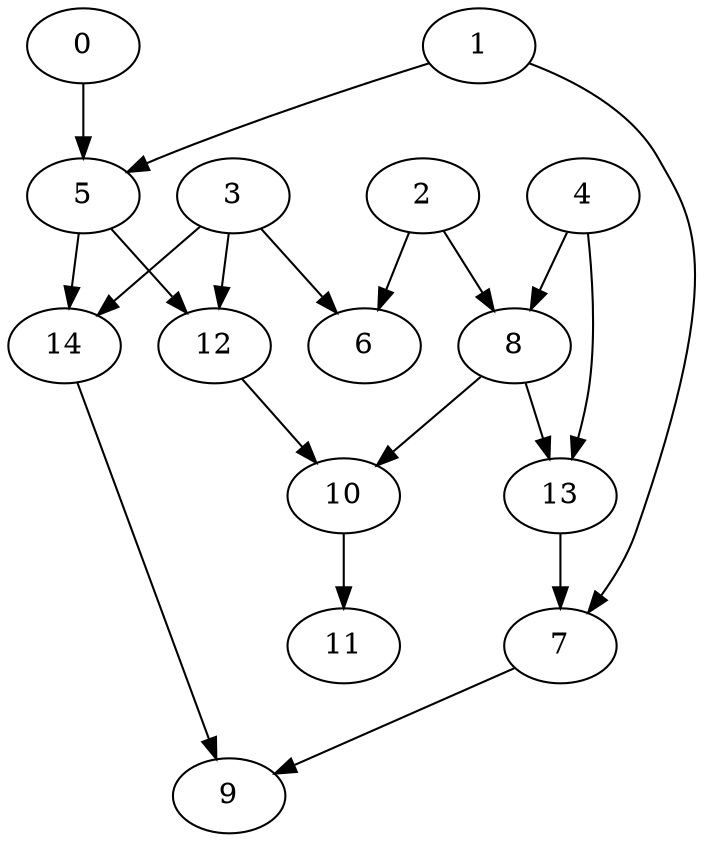 strict digraph "" {
	0	[layer=1];
	5	[layer=2];
	0 -> 5;
	1	[layer=1];
	1 -> 5;
	7	[layer=4];
	1 -> 7;
	2	[layer=1];
	6	[layer=2];
	2 -> 6;
	8	[layer=2];
	2 -> 8;
	3	[layer=1];
	3 -> 6;
	12	[layer=3];
	3 -> 12;
	14	[layer=3];
	3 -> 14;
	4	[layer=1];
	4 -> 8;
	13	[layer=3];
	4 -> 13;
	5 -> 12;
	5 -> 14;
	8 -> 13;
	10	[layer=4];
	8 -> 10;
	12 -> 10;
	13 -> 7;
	9	[layer=5];
	14 -> 9;
	7 -> 9;
	11	[layer=6];
	10 -> 11;
}
